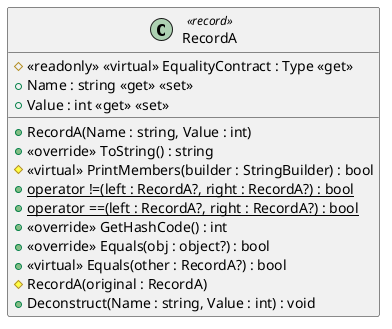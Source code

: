 @startuml RecordA
class RecordA <<record>>  {
    + RecordA(Name : string, Value : int)
    # <<readonly>> <<virtual>> EqualityContract : Type <<get>>
    + Name : string <<get>> <<set>>
    + Value : int <<get>> <<set>>
    + <<override>> ToString() : string
    # <<virtual>> PrintMembers(builder : StringBuilder) : bool
    + {static} operator !=(left : RecordA?, right : RecordA?) : bool
    + {static} operator ==(left : RecordA?, right : RecordA?) : bool
    + <<override>> GetHashCode() : int
    + <<override>> Equals(obj : object?) : bool
    + <<virtual>> Equals(other : RecordA?) : bool
    # RecordA(original : RecordA)
    + Deconstruct(Name : string, Value : int) : void
}
@enduml